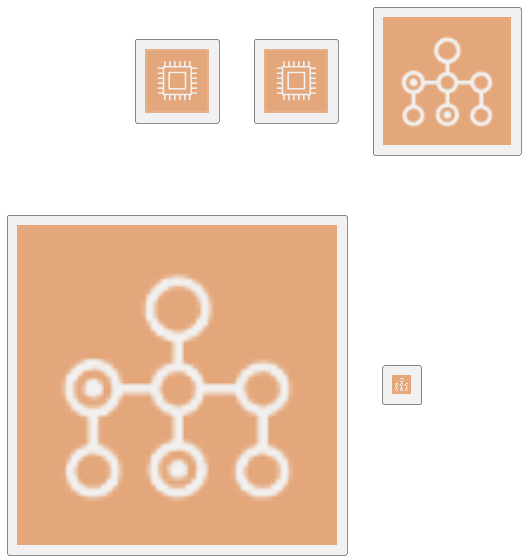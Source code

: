 @startuml 

!include <awslib/AWSCommon>
!include <awslib/Compute/Batch.puml>
!include <awslib/Compute/Compute.puml>


'Use the Compute icon here for contrast
'this uses a macro - and hardcodes the color - color copyNpasted from Batch.puml file
'===================================================================================
!define Compute(e_alias) rectangle "<color:#D86613><$Compute></color>"  
Compute(Compute) 
Compute(Compute) as something


' This uses the AWSEntity macros defined in Batch.puml
' the end result is same as above - but we use the e_alias so that multiple calls show
'===================================================================================
!definelong AWSEntity(e_sprite, e_color)
rectangle "<color:e_color><$e_sprite></color>" 
!enddefinelong

' Batch.puml
!define Batch(e_alias, scale) AWSEntity(Batch*scale, #D86613) as e_alias
Batch(whatever,2)
Batch(whateverElse,5) 
Batch(3.13xyz, 0.3) 


@enduml
